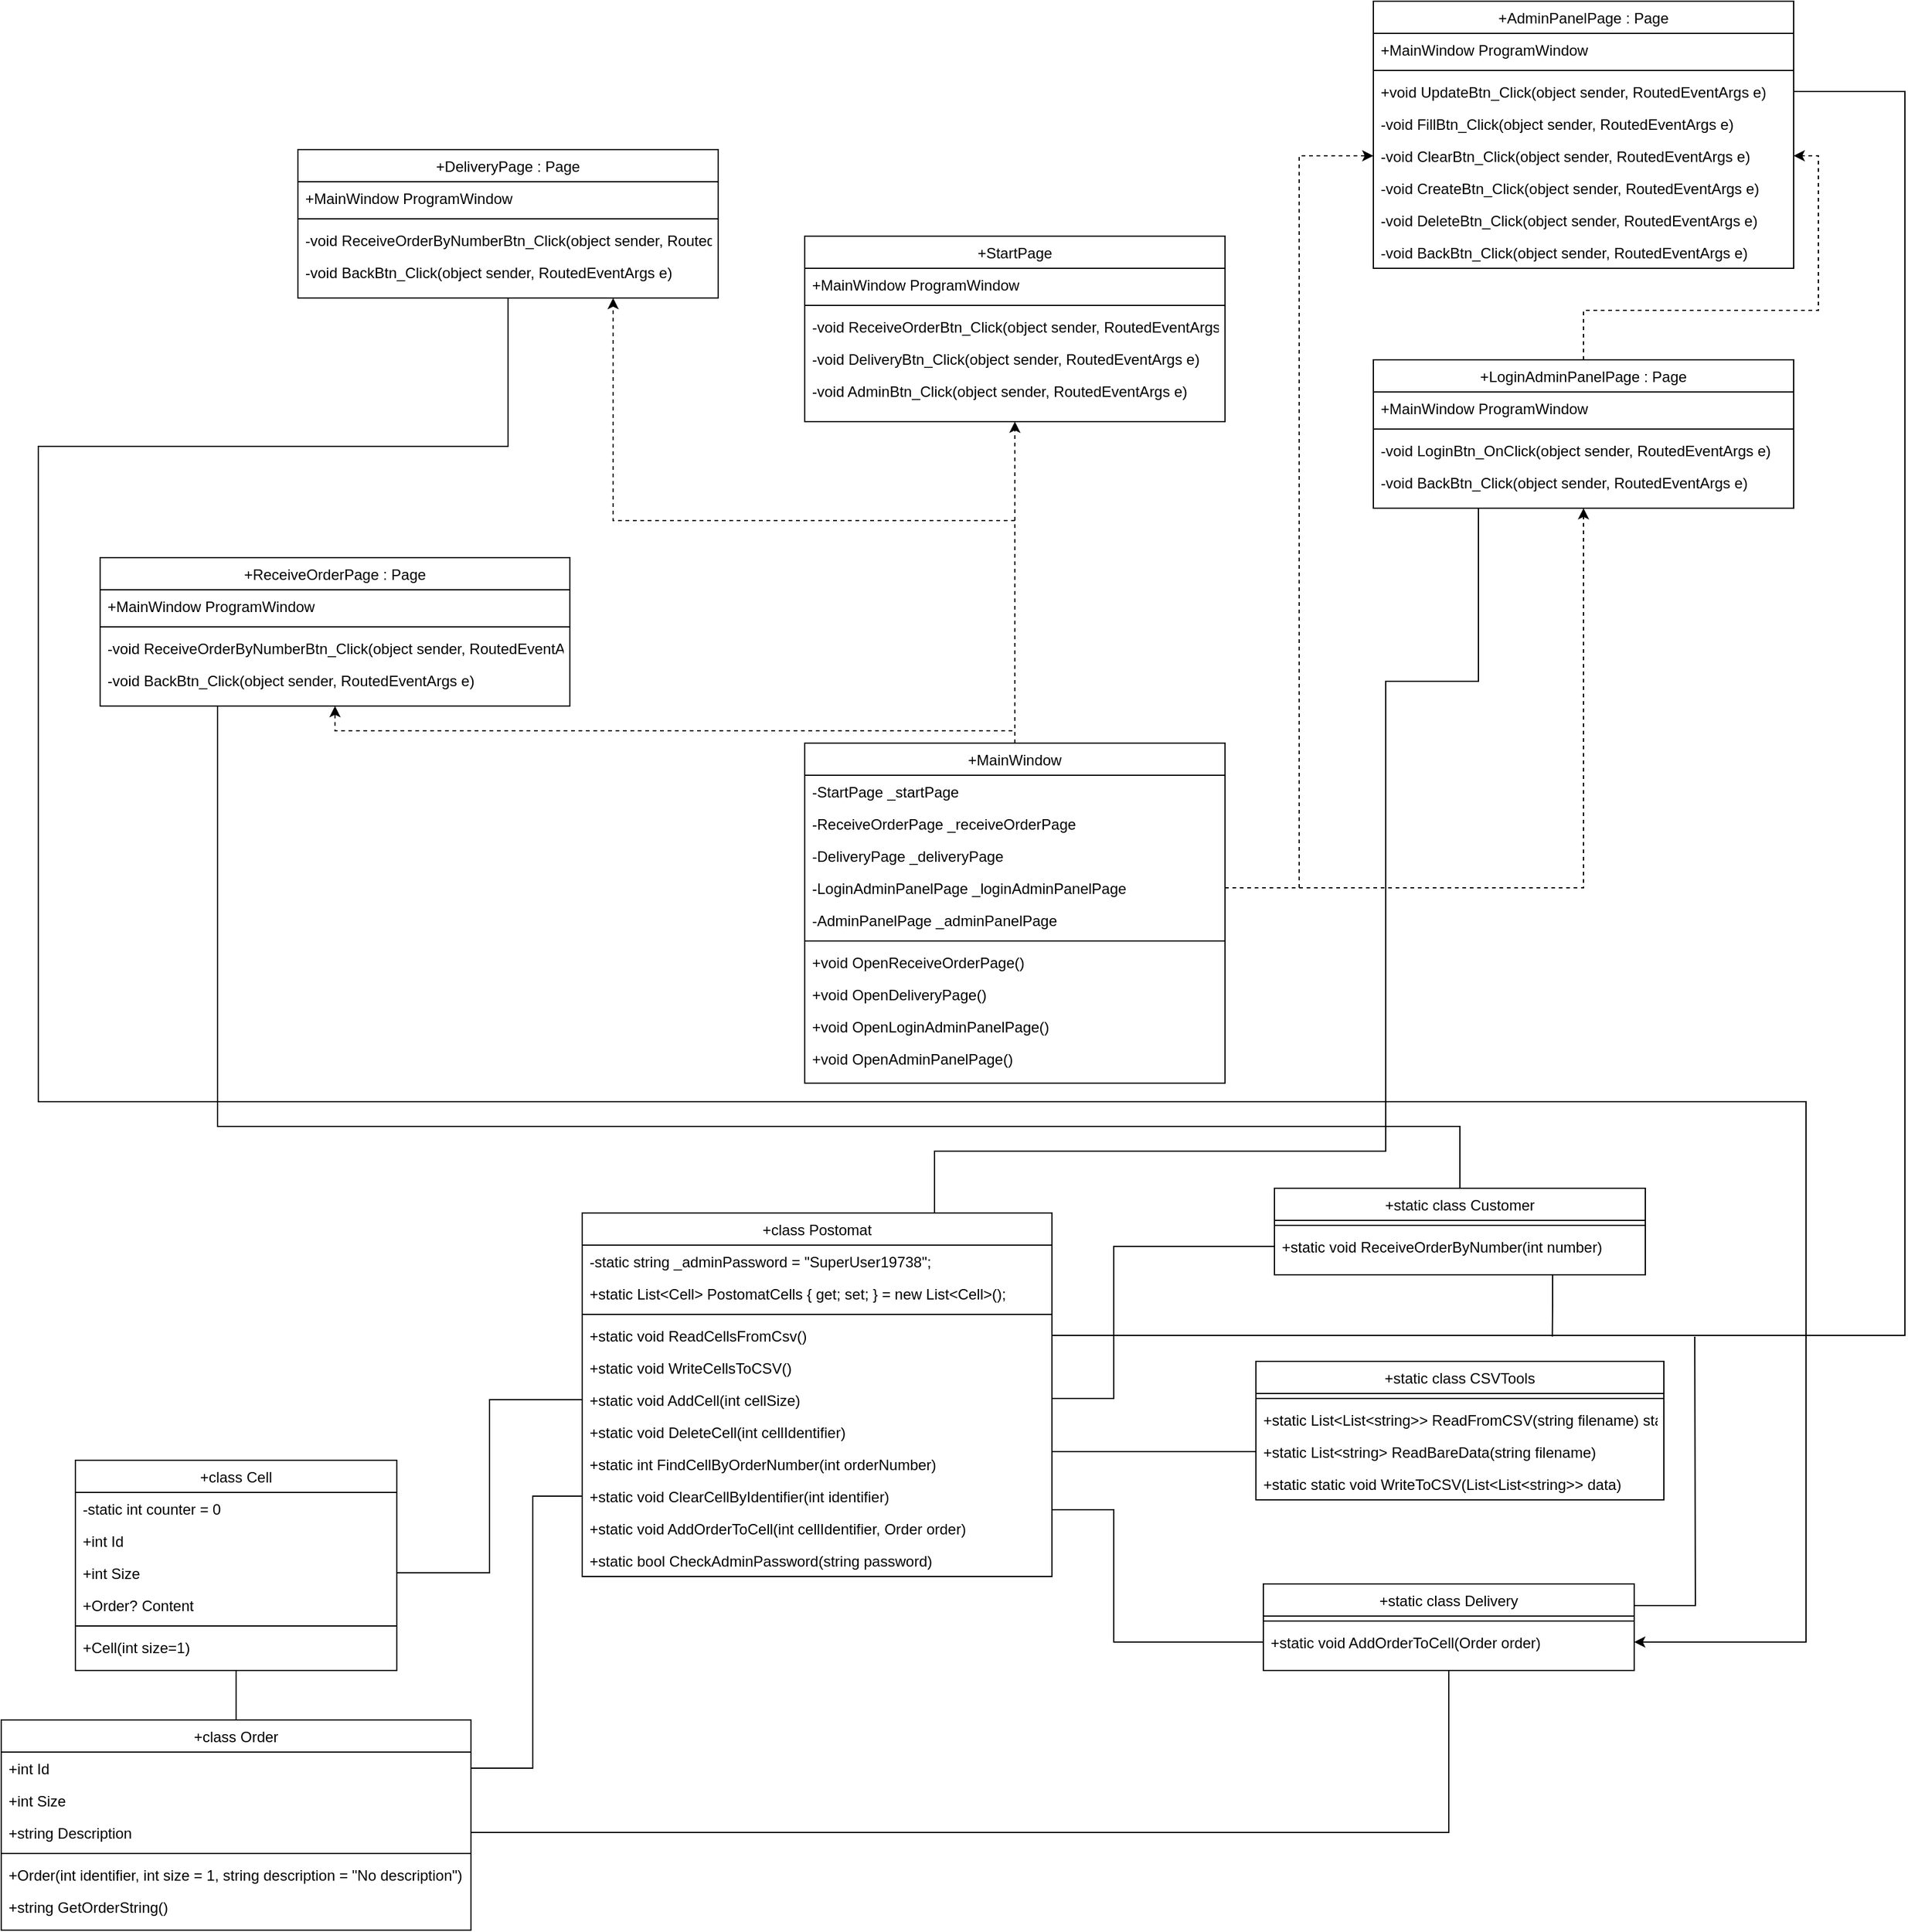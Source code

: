 <mxfile version="22.1.9" type="device">
  <diagram id="C5RBs43oDa-KdzZeNtuy" name="Page-1">
    <mxGraphModel dx="2333" dy="2329" grid="1" gridSize="10" guides="1" tooltips="1" connect="1" arrows="1" fold="1" page="1" pageScale="1" pageWidth="827" pageHeight="1169" math="0" shadow="0">
      <root>
        <mxCell id="WIyWlLk6GJQsqaUBKTNV-0" />
        <mxCell id="WIyWlLk6GJQsqaUBKTNV-1" parent="WIyWlLk6GJQsqaUBKTNV-0" />
        <mxCell id="DLakoI0ucmdURKpo6q8--6" style="edgeStyle=orthogonalEdgeStyle;rounded=0;orthogonalLoop=1;jettySize=auto;html=1;exitX=0.5;exitY=0;exitDx=0;exitDy=0;entryX=0.25;entryY=1;entryDx=0;entryDy=0;endArrow=none;endFill=0;" edge="1" parent="WIyWlLk6GJQsqaUBKTNV-1" source="zkfFHV4jXpPFQw0GAbJ--0" target="Mc5OtN5_TsI5mmkcDxyZ-100">
          <mxGeometry relative="1" as="geometry">
            <Array as="points">
              <mxPoint x="1250" y="-140" />
              <mxPoint x="245" y="-140" />
            </Array>
          </mxGeometry>
        </mxCell>
        <mxCell id="DLakoI0ucmdURKpo6q8--10" style="edgeStyle=orthogonalEdgeStyle;rounded=0;orthogonalLoop=1;jettySize=auto;html=1;exitX=0.75;exitY=1;exitDx=0;exitDy=0;endArrow=none;endFill=0;" edge="1" parent="WIyWlLk6GJQsqaUBKTNV-1" source="zkfFHV4jXpPFQw0GAbJ--0">
          <mxGeometry relative="1" as="geometry">
            <mxPoint x="1324.778" y="30" as="targetPoint" />
          </mxGeometry>
        </mxCell>
        <mxCell id="zkfFHV4jXpPFQw0GAbJ--0" value="+static class Customer" style="swimlane;fontStyle=0;align=center;verticalAlign=top;childLayout=stackLayout;horizontal=1;startSize=26;horizontalStack=0;resizeParent=1;resizeLast=0;collapsible=1;marginBottom=0;rounded=0;shadow=0;strokeWidth=1;" parent="WIyWlLk6GJQsqaUBKTNV-1" vertex="1">
          <mxGeometry x="1100" y="-90" width="300" height="70" as="geometry">
            <mxRectangle x="230" y="140" width="160" height="26" as="alternateBounds" />
          </mxGeometry>
        </mxCell>
        <mxCell id="zkfFHV4jXpPFQw0GAbJ--4" value="" style="line;html=1;strokeWidth=1;align=left;verticalAlign=middle;spacingTop=-1;spacingLeft=3;spacingRight=3;rotatable=0;labelPosition=right;points=[];portConstraint=eastwest;" parent="zkfFHV4jXpPFQw0GAbJ--0" vertex="1">
          <mxGeometry y="26" width="300" height="8" as="geometry" />
        </mxCell>
        <mxCell id="zkfFHV4jXpPFQw0GAbJ--5" value="+static void ReceiveOrderByNumber(int number)" style="text;align=left;verticalAlign=top;spacingLeft=4;spacingRight=4;overflow=hidden;rotatable=0;points=[[0,0.5],[1,0.5]];portConstraint=eastwest;" parent="zkfFHV4jXpPFQw0GAbJ--0" vertex="1">
          <mxGeometry y="34" width="300" height="26" as="geometry" />
        </mxCell>
        <mxCell id="zkfFHV4jXpPFQw0GAbJ--13" value="+static class CSVTools" style="swimlane;fontStyle=0;align=center;verticalAlign=top;childLayout=stackLayout;horizontal=1;startSize=26;horizontalStack=0;resizeParent=1;resizeLast=0;collapsible=1;marginBottom=0;rounded=0;shadow=0;strokeWidth=1;" parent="WIyWlLk6GJQsqaUBKTNV-1" vertex="1">
          <mxGeometry x="1085" y="50" width="330" height="112" as="geometry">
            <mxRectangle x="340" y="380" width="170" height="26" as="alternateBounds" />
          </mxGeometry>
        </mxCell>
        <mxCell id="zkfFHV4jXpPFQw0GAbJ--15" value="" style="line;html=1;strokeWidth=1;align=left;verticalAlign=middle;spacingTop=-1;spacingLeft=3;spacingRight=3;rotatable=0;labelPosition=right;points=[];portConstraint=eastwest;" parent="zkfFHV4jXpPFQw0GAbJ--13" vertex="1">
          <mxGeometry y="26" width="330" height="8" as="geometry" />
        </mxCell>
        <mxCell id="Mc5OtN5_TsI5mmkcDxyZ-1" value="+static List&lt;List&lt;string&gt;&gt; ReadFromCSV(string filename) static " style="text;align=left;verticalAlign=top;spacingLeft=4;spacingRight=4;overflow=hidden;rotatable=0;points=[[0,0.5],[1,0.5]];portConstraint=eastwest;" parent="zkfFHV4jXpPFQw0GAbJ--13" vertex="1">
          <mxGeometry y="34" width="330" height="26" as="geometry" />
        </mxCell>
        <mxCell id="Mc5OtN5_TsI5mmkcDxyZ-12" value="+static List&lt;string&gt; ReadBareData(string filename) " style="text;align=left;verticalAlign=top;spacingLeft=4;spacingRight=4;overflow=hidden;rotatable=0;points=[[0,0.5],[1,0.5]];portConstraint=eastwest;" parent="zkfFHV4jXpPFQw0GAbJ--13" vertex="1">
          <mxGeometry y="60" width="330" height="26" as="geometry" />
        </mxCell>
        <mxCell id="Mc5OtN5_TsI5mmkcDxyZ-13" value="+static static void WriteToCSV(List&lt;List&lt;string&gt;&gt; data) " style="text;align=left;verticalAlign=top;spacingLeft=4;spacingRight=4;overflow=hidden;rotatable=0;points=[[0,0.5],[1,0.5]];portConstraint=eastwest;" parent="zkfFHV4jXpPFQw0GAbJ--13" vertex="1">
          <mxGeometry y="86" width="330" height="26" as="geometry" />
        </mxCell>
        <mxCell id="zkfFHV4jXpPFQw0GAbJ--17" value="+class Cell" style="swimlane;fontStyle=0;align=center;verticalAlign=top;childLayout=stackLayout;horizontal=1;startSize=26;horizontalStack=0;resizeParent=1;resizeLast=0;collapsible=1;marginBottom=0;rounded=0;shadow=0;strokeWidth=1;" parent="WIyWlLk6GJQsqaUBKTNV-1" vertex="1">
          <mxGeometry x="130" y="130" width="260" height="170" as="geometry">
            <mxRectangle x="550" y="140" width="160" height="26" as="alternateBounds" />
          </mxGeometry>
        </mxCell>
        <mxCell id="zkfFHV4jXpPFQw0GAbJ--18" value="-static int counter = 0" style="text;align=left;verticalAlign=top;spacingLeft=4;spacingRight=4;overflow=hidden;rotatable=0;points=[[0,0.5],[1,0.5]];portConstraint=eastwest;" parent="zkfFHV4jXpPFQw0GAbJ--17" vertex="1">
          <mxGeometry y="26" width="260" height="26" as="geometry" />
        </mxCell>
        <mxCell id="zkfFHV4jXpPFQw0GAbJ--19" value="+int Id" style="text;align=left;verticalAlign=top;spacingLeft=4;spacingRight=4;overflow=hidden;rotatable=0;points=[[0,0.5],[1,0.5]];portConstraint=eastwest;rounded=0;shadow=0;html=0;" parent="zkfFHV4jXpPFQw0GAbJ--17" vertex="1">
          <mxGeometry y="52" width="260" height="26" as="geometry" />
        </mxCell>
        <mxCell id="zkfFHV4jXpPFQw0GAbJ--20" value="+int Size" style="text;align=left;verticalAlign=top;spacingLeft=4;spacingRight=4;overflow=hidden;rotatable=0;points=[[0,0.5],[1,0.5]];portConstraint=eastwest;rounded=0;shadow=0;html=0;" parent="zkfFHV4jXpPFQw0GAbJ--17" vertex="1">
          <mxGeometry y="78" width="260" height="26" as="geometry" />
        </mxCell>
        <mxCell id="zkfFHV4jXpPFQw0GAbJ--21" value="+Order? Content" style="text;align=left;verticalAlign=top;spacingLeft=4;spacingRight=4;overflow=hidden;rotatable=0;points=[[0,0.5],[1,0.5]];portConstraint=eastwest;rounded=0;shadow=0;html=0;" parent="zkfFHV4jXpPFQw0GAbJ--17" vertex="1">
          <mxGeometry y="104" width="260" height="26" as="geometry" />
        </mxCell>
        <mxCell id="zkfFHV4jXpPFQw0GAbJ--23" value="" style="line;html=1;strokeWidth=1;align=left;verticalAlign=middle;spacingTop=-1;spacingLeft=3;spacingRight=3;rotatable=0;labelPosition=right;points=[];portConstraint=eastwest;" parent="zkfFHV4jXpPFQw0GAbJ--17" vertex="1">
          <mxGeometry y="130" width="260" height="8" as="geometry" />
        </mxCell>
        <mxCell id="zkfFHV4jXpPFQw0GAbJ--24" value="+Cell(int size=1)" style="text;align=left;verticalAlign=top;spacingLeft=4;spacingRight=4;overflow=hidden;rotatable=0;points=[[0,0.5],[1,0.5]];portConstraint=eastwest;" parent="zkfFHV4jXpPFQw0GAbJ--17" vertex="1">
          <mxGeometry y="138" width="260" height="26" as="geometry" />
        </mxCell>
        <mxCell id="Mc5OtN5_TsI5mmkcDxyZ-3" value="+AdminPanelPage : Page" style="swimlane;fontStyle=0;align=center;verticalAlign=top;childLayout=stackLayout;horizontal=1;startSize=26;horizontalStack=0;resizeParent=1;resizeLast=0;collapsible=1;marginBottom=0;rounded=0;shadow=0;strokeWidth=1;" parent="WIyWlLk6GJQsqaUBKTNV-1" vertex="1">
          <mxGeometry x="1180" y="-1050" width="340" height="216" as="geometry">
            <mxRectangle x="230" y="140" width="160" height="26" as="alternateBounds" />
          </mxGeometry>
        </mxCell>
        <mxCell id="Mc5OtN5_TsI5mmkcDxyZ-4" value="+MainWindow ProgramWindow" style="text;align=left;verticalAlign=top;spacingLeft=4;spacingRight=4;overflow=hidden;rotatable=0;points=[[0,0.5],[1,0.5]];portConstraint=eastwest;rounded=0;shadow=0;html=0;" parent="Mc5OtN5_TsI5mmkcDxyZ-3" vertex="1">
          <mxGeometry y="26" width="340" height="26" as="geometry" />
        </mxCell>
        <mxCell id="Mc5OtN5_TsI5mmkcDxyZ-5" value="" style="line;html=1;strokeWidth=1;align=left;verticalAlign=middle;spacingTop=-1;spacingLeft=3;spacingRight=3;rotatable=0;labelPosition=right;points=[];portConstraint=eastwest;" parent="Mc5OtN5_TsI5mmkcDxyZ-3" vertex="1">
          <mxGeometry y="52" width="340" height="8" as="geometry" />
        </mxCell>
        <mxCell id="Mc5OtN5_TsI5mmkcDxyZ-6" value="+void UpdateBtn_Click(object sender, RoutedEventArgs e)" style="text;align=left;verticalAlign=top;spacingLeft=4;spacingRight=4;overflow=hidden;rotatable=0;points=[[0,0.5],[1,0.5]];portConstraint=eastwest;" parent="Mc5OtN5_TsI5mmkcDxyZ-3" vertex="1">
          <mxGeometry y="60" width="340" height="26" as="geometry" />
        </mxCell>
        <mxCell id="Mc5OtN5_TsI5mmkcDxyZ-7" value="-void FillBtn_Click(object sender, RoutedEventArgs e)" style="text;align=left;verticalAlign=top;spacingLeft=4;spacingRight=4;overflow=hidden;rotatable=0;points=[[0,0.5],[1,0.5]];portConstraint=eastwest;" parent="Mc5OtN5_TsI5mmkcDxyZ-3" vertex="1">
          <mxGeometry y="86" width="340" height="26" as="geometry" />
        </mxCell>
        <mxCell id="Mc5OtN5_TsI5mmkcDxyZ-8" value="-void ClearBtn_Click(object sender, RoutedEventArgs e)" style="text;align=left;verticalAlign=top;spacingLeft=4;spacingRight=4;overflow=hidden;rotatable=0;points=[[0,0.5],[1,0.5]];portConstraint=eastwest;" parent="Mc5OtN5_TsI5mmkcDxyZ-3" vertex="1">
          <mxGeometry y="112" width="340" height="26" as="geometry" />
        </mxCell>
        <mxCell id="Mc5OtN5_TsI5mmkcDxyZ-9" value="-void CreateBtn_Click(object sender, RoutedEventArgs e)" style="text;align=left;verticalAlign=top;spacingLeft=4;spacingRight=4;overflow=hidden;rotatable=0;points=[[0,0.5],[1,0.5]];portConstraint=eastwest;" parent="Mc5OtN5_TsI5mmkcDxyZ-3" vertex="1">
          <mxGeometry y="138" width="340" height="26" as="geometry" />
        </mxCell>
        <mxCell id="Mc5OtN5_TsI5mmkcDxyZ-10" value="-void DeleteBtn_Click(object sender, RoutedEventArgs e)" style="text;align=left;verticalAlign=top;spacingLeft=4;spacingRight=4;overflow=hidden;rotatable=0;points=[[0,0.5],[1,0.5]];portConstraint=eastwest;" parent="Mc5OtN5_TsI5mmkcDxyZ-3" vertex="1">
          <mxGeometry y="164" width="340" height="26" as="geometry" />
        </mxCell>
        <mxCell id="Mc5OtN5_TsI5mmkcDxyZ-11" value="-void BackBtn_Click(object sender, RoutedEventArgs e)" style="text;align=left;verticalAlign=top;spacingLeft=4;spacingRight=4;overflow=hidden;rotatable=0;points=[[0,0.5],[1,0.5]];portConstraint=eastwest;" parent="Mc5OtN5_TsI5mmkcDxyZ-3" vertex="1">
          <mxGeometry y="190" width="340" height="26" as="geometry" />
        </mxCell>
        <mxCell id="DLakoI0ucmdURKpo6q8--11" style="edgeStyle=orthogonalEdgeStyle;rounded=0;orthogonalLoop=1;jettySize=auto;html=1;exitX=1;exitY=0.25;exitDx=0;exitDy=0;endArrow=none;endFill=0;" edge="1" parent="WIyWlLk6GJQsqaUBKTNV-1" source="Mc5OtN5_TsI5mmkcDxyZ-14">
          <mxGeometry relative="1" as="geometry">
            <mxPoint x="1440" y="30" as="targetPoint" />
          </mxGeometry>
        </mxCell>
        <mxCell id="Mc5OtN5_TsI5mmkcDxyZ-14" value="+static class Delivery" style="swimlane;fontStyle=0;align=center;verticalAlign=top;childLayout=stackLayout;horizontal=1;startSize=26;horizontalStack=0;resizeParent=1;resizeLast=0;collapsible=1;marginBottom=0;rounded=0;shadow=0;strokeWidth=1;" parent="WIyWlLk6GJQsqaUBKTNV-1" vertex="1">
          <mxGeometry x="1091" y="230" width="300" height="70" as="geometry">
            <mxRectangle x="230" y="140" width="160" height="26" as="alternateBounds" />
          </mxGeometry>
        </mxCell>
        <mxCell id="Mc5OtN5_TsI5mmkcDxyZ-16" value="" style="line;html=1;strokeWidth=1;align=left;verticalAlign=middle;spacingTop=-1;spacingLeft=3;spacingRight=3;rotatable=0;labelPosition=right;points=[];portConstraint=eastwest;" parent="Mc5OtN5_TsI5mmkcDxyZ-14" vertex="1">
          <mxGeometry y="26" width="300" height="8" as="geometry" />
        </mxCell>
        <mxCell id="Mc5OtN5_TsI5mmkcDxyZ-17" value="+static void AddOrderToCell(Order order)" style="text;align=left;verticalAlign=top;spacingLeft=4;spacingRight=4;overflow=hidden;rotatable=0;points=[[0,0.5],[1,0.5]];portConstraint=eastwest;" parent="Mc5OtN5_TsI5mmkcDxyZ-14" vertex="1">
          <mxGeometry y="34" width="300" height="26" as="geometry" />
        </mxCell>
        <mxCell id="DLakoI0ucmdURKpo6q8--7" style="edgeStyle=orthogonalEdgeStyle;rounded=0;orthogonalLoop=1;jettySize=auto;html=1;exitX=0.5;exitY=1;exitDx=0;exitDy=0;entryX=1;entryY=0.5;entryDx=0;entryDy=0;" edge="1" parent="WIyWlLk6GJQsqaUBKTNV-1" source="Mc5OtN5_TsI5mmkcDxyZ-22" target="Mc5OtN5_TsI5mmkcDxyZ-17">
          <mxGeometry relative="1" as="geometry">
            <Array as="points">
              <mxPoint x="480" y="-690" />
              <mxPoint x="100" y="-690" />
              <mxPoint x="100" y="-160" />
              <mxPoint x="1530" y="-160" />
              <mxPoint x="1530" y="277" />
            </Array>
          </mxGeometry>
        </mxCell>
        <mxCell id="Mc5OtN5_TsI5mmkcDxyZ-22" value="+DeliveryPage : Page" style="swimlane;fontStyle=0;align=center;verticalAlign=top;childLayout=stackLayout;horizontal=1;startSize=26;horizontalStack=0;resizeParent=1;resizeLast=0;collapsible=1;marginBottom=0;rounded=0;shadow=0;strokeWidth=1;" parent="WIyWlLk6GJQsqaUBKTNV-1" vertex="1">
          <mxGeometry x="310" y="-930" width="340" height="120" as="geometry">
            <mxRectangle x="230" y="140" width="160" height="26" as="alternateBounds" />
          </mxGeometry>
        </mxCell>
        <mxCell id="Mc5OtN5_TsI5mmkcDxyZ-23" value="+MainWindow ProgramWindow" style="text;align=left;verticalAlign=top;spacingLeft=4;spacingRight=4;overflow=hidden;rotatable=0;points=[[0,0.5],[1,0.5]];portConstraint=eastwest;rounded=0;shadow=0;html=0;" parent="Mc5OtN5_TsI5mmkcDxyZ-22" vertex="1">
          <mxGeometry y="26" width="340" height="26" as="geometry" />
        </mxCell>
        <mxCell id="Mc5OtN5_TsI5mmkcDxyZ-24" value="" style="line;html=1;strokeWidth=1;align=left;verticalAlign=middle;spacingTop=-1;spacingLeft=3;spacingRight=3;rotatable=0;labelPosition=right;points=[];portConstraint=eastwest;" parent="Mc5OtN5_TsI5mmkcDxyZ-22" vertex="1">
          <mxGeometry y="52" width="340" height="8" as="geometry" />
        </mxCell>
        <mxCell id="Mc5OtN5_TsI5mmkcDxyZ-25" value="-void ReceiveOrderByNumberBtn_Click(object sender, RoutedEventArgs e)" style="text;align=left;verticalAlign=top;spacingLeft=4;spacingRight=4;overflow=hidden;rotatable=0;points=[[0,0.5],[1,0.5]];portConstraint=eastwest;" parent="Mc5OtN5_TsI5mmkcDxyZ-22" vertex="1">
          <mxGeometry y="60" width="340" height="26" as="geometry" />
        </mxCell>
        <mxCell id="Mc5OtN5_TsI5mmkcDxyZ-30" value="-void BackBtn_Click(object sender, RoutedEventArgs e)" style="text;align=left;verticalAlign=top;spacingLeft=4;spacingRight=4;overflow=hidden;rotatable=0;points=[[0,0.5],[1,0.5]];portConstraint=eastwest;" parent="Mc5OtN5_TsI5mmkcDxyZ-22" vertex="1">
          <mxGeometry y="86" width="340" height="26" as="geometry" />
        </mxCell>
        <mxCell id="Mc5OtN5_TsI5mmkcDxyZ-99" style="edgeStyle=orthogonalEdgeStyle;rounded=0;orthogonalLoop=1;jettySize=auto;html=1;exitX=0.5;exitY=0;exitDx=0;exitDy=0;entryX=1;entryY=0.5;entryDx=0;entryDy=0;dashed=1;" parent="WIyWlLk6GJQsqaUBKTNV-1" source="Mc5OtN5_TsI5mmkcDxyZ-31" target="Mc5OtN5_TsI5mmkcDxyZ-8" edge="1">
          <mxGeometry relative="1" as="geometry">
            <Array as="points">
              <mxPoint x="1350" y="-800" />
              <mxPoint x="1540" y="-800" />
              <mxPoint x="1540" y="-925" />
            </Array>
          </mxGeometry>
        </mxCell>
        <mxCell id="DLakoI0ucmdURKpo6q8--8" style="edgeStyle=orthogonalEdgeStyle;rounded=0;orthogonalLoop=1;jettySize=auto;html=1;exitX=0.25;exitY=1;exitDx=0;exitDy=0;entryX=0.75;entryY=0;entryDx=0;entryDy=0;endArrow=none;endFill=0;" edge="1" parent="WIyWlLk6GJQsqaUBKTNV-1" source="Mc5OtN5_TsI5mmkcDxyZ-31" target="Mc5OtN5_TsI5mmkcDxyZ-78">
          <mxGeometry relative="1" as="geometry">
            <Array as="points">
              <mxPoint x="1265" y="-500" />
              <mxPoint x="1190" y="-500" />
              <mxPoint x="1190" y="-120" />
              <mxPoint x="825" y="-120" />
            </Array>
          </mxGeometry>
        </mxCell>
        <mxCell id="Mc5OtN5_TsI5mmkcDxyZ-31" value="+LoginAdminPanelPage : Page" style="swimlane;fontStyle=0;align=center;verticalAlign=top;childLayout=stackLayout;horizontal=1;startSize=26;horizontalStack=0;resizeParent=1;resizeLast=0;collapsible=1;marginBottom=0;rounded=0;shadow=0;strokeWidth=1;" parent="WIyWlLk6GJQsqaUBKTNV-1" vertex="1">
          <mxGeometry x="1180" y="-760" width="340" height="120" as="geometry">
            <mxRectangle x="230" y="140" width="160" height="26" as="alternateBounds" />
          </mxGeometry>
        </mxCell>
        <mxCell id="Mc5OtN5_TsI5mmkcDxyZ-32" value="+MainWindow ProgramWindow" style="text;align=left;verticalAlign=top;spacingLeft=4;spacingRight=4;overflow=hidden;rotatable=0;points=[[0,0.5],[1,0.5]];portConstraint=eastwest;rounded=0;shadow=0;html=0;" parent="Mc5OtN5_TsI5mmkcDxyZ-31" vertex="1">
          <mxGeometry y="26" width="340" height="26" as="geometry" />
        </mxCell>
        <mxCell id="Mc5OtN5_TsI5mmkcDxyZ-33" value="" style="line;html=1;strokeWidth=1;align=left;verticalAlign=middle;spacingTop=-1;spacingLeft=3;spacingRight=3;rotatable=0;labelPosition=right;points=[];portConstraint=eastwest;" parent="Mc5OtN5_TsI5mmkcDxyZ-31" vertex="1">
          <mxGeometry y="52" width="340" height="8" as="geometry" />
        </mxCell>
        <mxCell id="Mc5OtN5_TsI5mmkcDxyZ-34" value="-void LoginBtn_OnClick(object sender, RoutedEventArgs e)" style="text;align=left;verticalAlign=top;spacingLeft=4;spacingRight=4;overflow=hidden;rotatable=0;points=[[0,0.5],[1,0.5]];portConstraint=eastwest;" parent="Mc5OtN5_TsI5mmkcDxyZ-31" vertex="1">
          <mxGeometry y="60" width="340" height="26" as="geometry" />
        </mxCell>
        <mxCell id="Mc5OtN5_TsI5mmkcDxyZ-35" value="-void BackBtn_Click(object sender, RoutedEventArgs e)" style="text;align=left;verticalAlign=top;spacingLeft=4;spacingRight=4;overflow=hidden;rotatable=0;points=[[0,0.5],[1,0.5]];portConstraint=eastwest;" parent="Mc5OtN5_TsI5mmkcDxyZ-31" vertex="1">
          <mxGeometry y="86" width="340" height="26" as="geometry" />
        </mxCell>
        <mxCell id="Mc5OtN5_TsI5mmkcDxyZ-91" style="edgeStyle=orthogonalEdgeStyle;rounded=0;orthogonalLoop=1;jettySize=auto;html=1;exitX=0.5;exitY=0;exitDx=0;exitDy=0;endArrow=classic;endFill=1;dashed=1;entryX=0.5;entryY=1;entryDx=0;entryDy=0;" parent="WIyWlLk6GJQsqaUBKTNV-1" source="Mc5OtN5_TsI5mmkcDxyZ-40" target="Mc5OtN5_TsI5mmkcDxyZ-66" edge="1">
          <mxGeometry relative="1" as="geometry">
            <mxPoint x="890" y="-530" as="targetPoint" />
          </mxGeometry>
        </mxCell>
        <mxCell id="Mc5OtN5_TsI5mmkcDxyZ-106" style="edgeStyle=orthogonalEdgeStyle;rounded=0;orthogonalLoop=1;jettySize=auto;html=1;exitX=0.5;exitY=0;exitDx=0;exitDy=0;entryX=0.75;entryY=1;entryDx=0;entryDy=0;dashed=1;" parent="WIyWlLk6GJQsqaUBKTNV-1" source="Mc5OtN5_TsI5mmkcDxyZ-40" target="Mc5OtN5_TsI5mmkcDxyZ-22" edge="1">
          <mxGeometry relative="1" as="geometry" />
        </mxCell>
        <mxCell id="Mc5OtN5_TsI5mmkcDxyZ-107" style="edgeStyle=orthogonalEdgeStyle;rounded=0;orthogonalLoop=1;jettySize=auto;html=1;exitX=0.5;exitY=0;exitDx=0;exitDy=0;entryX=0.5;entryY=1;entryDx=0;entryDy=0;dashed=1;" parent="WIyWlLk6GJQsqaUBKTNV-1" source="Mc5OtN5_TsI5mmkcDxyZ-40" target="Mc5OtN5_TsI5mmkcDxyZ-100" edge="1">
          <mxGeometry relative="1" as="geometry">
            <Array as="points">
              <mxPoint x="890" y="-460" />
              <mxPoint x="340" y="-460" />
            </Array>
          </mxGeometry>
        </mxCell>
        <mxCell id="Mc5OtN5_TsI5mmkcDxyZ-40" value="+MainWindow" style="swimlane;fontStyle=0;align=center;verticalAlign=top;childLayout=stackLayout;horizontal=1;startSize=26;horizontalStack=0;resizeParent=1;resizeLast=0;collapsible=1;marginBottom=0;rounded=0;shadow=0;strokeWidth=1;" parent="WIyWlLk6GJQsqaUBKTNV-1" vertex="1">
          <mxGeometry x="720" y="-450" width="340" height="275" as="geometry">
            <mxRectangle x="230" y="140" width="160" height="26" as="alternateBounds" />
          </mxGeometry>
        </mxCell>
        <mxCell id="Mc5OtN5_TsI5mmkcDxyZ-41" value="-StartPage _startPage" style="text;align=left;verticalAlign=top;spacingLeft=4;spacingRight=4;overflow=hidden;rotatable=0;points=[[0,0.5],[1,0.5]];portConstraint=eastwest;rounded=0;shadow=0;html=0;" parent="Mc5OtN5_TsI5mmkcDxyZ-40" vertex="1">
          <mxGeometry y="26" width="340" height="26" as="geometry" />
        </mxCell>
        <mxCell id="Mc5OtN5_TsI5mmkcDxyZ-50" value="-ReceiveOrderPage _receiveOrderPage" style="text;align=left;verticalAlign=top;spacingLeft=4;spacingRight=4;overflow=hidden;rotatable=0;points=[[0,0.5],[1,0.5]];portConstraint=eastwest;rounded=0;shadow=0;html=0;" parent="Mc5OtN5_TsI5mmkcDxyZ-40" vertex="1">
          <mxGeometry y="52" width="340" height="26" as="geometry" />
        </mxCell>
        <mxCell id="Mc5OtN5_TsI5mmkcDxyZ-51" value="-DeliveryPage _deliveryPage" style="text;align=left;verticalAlign=top;spacingLeft=4;spacingRight=4;overflow=hidden;rotatable=0;points=[[0,0.5],[1,0.5]];portConstraint=eastwest;rounded=0;shadow=0;html=0;" parent="Mc5OtN5_TsI5mmkcDxyZ-40" vertex="1">
          <mxGeometry y="78" width="340" height="26" as="geometry" />
        </mxCell>
        <mxCell id="Mc5OtN5_TsI5mmkcDxyZ-49" value="-LoginAdminPanelPage _loginAdminPanelPage" style="text;align=left;verticalAlign=top;spacingLeft=4;spacingRight=4;overflow=hidden;rotatable=0;points=[[0,0.5],[1,0.5]];portConstraint=eastwest;rounded=0;shadow=0;html=0;" parent="Mc5OtN5_TsI5mmkcDxyZ-40" vertex="1">
          <mxGeometry y="104" width="340" height="26" as="geometry" />
        </mxCell>
        <mxCell id="Mc5OtN5_TsI5mmkcDxyZ-53" value="-AdminPanelPage _adminPanelPage" style="text;align=left;verticalAlign=top;spacingLeft=4;spacingRight=4;overflow=hidden;rotatable=0;points=[[0,0.5],[1,0.5]];portConstraint=eastwest;rounded=0;shadow=0;html=0;" parent="Mc5OtN5_TsI5mmkcDxyZ-40" vertex="1">
          <mxGeometry y="130" width="340" height="26" as="geometry" />
        </mxCell>
        <mxCell id="Mc5OtN5_TsI5mmkcDxyZ-42" value="" style="line;html=1;strokeWidth=1;align=left;verticalAlign=middle;spacingTop=-1;spacingLeft=3;spacingRight=3;rotatable=0;labelPosition=right;points=[];portConstraint=eastwest;" parent="Mc5OtN5_TsI5mmkcDxyZ-40" vertex="1">
          <mxGeometry y="156" width="340" height="8" as="geometry" />
        </mxCell>
        <mxCell id="Mc5OtN5_TsI5mmkcDxyZ-43" value="+void OpenReceiveOrderPage()" style="text;align=left;verticalAlign=top;spacingLeft=4;spacingRight=4;overflow=hidden;rotatable=0;points=[[0,0.5],[1,0.5]];portConstraint=eastwest;" parent="Mc5OtN5_TsI5mmkcDxyZ-40" vertex="1">
          <mxGeometry y="164" width="340" height="26" as="geometry" />
        </mxCell>
        <mxCell id="Mc5OtN5_TsI5mmkcDxyZ-54" value="+void OpenDeliveryPage()" style="text;align=left;verticalAlign=top;spacingLeft=4;spacingRight=4;overflow=hidden;rotatable=0;points=[[0,0.5],[1,0.5]];portConstraint=eastwest;" parent="Mc5OtN5_TsI5mmkcDxyZ-40" vertex="1">
          <mxGeometry y="190" width="340" height="26" as="geometry" />
        </mxCell>
        <mxCell id="Mc5OtN5_TsI5mmkcDxyZ-55" value="+void OpenLoginAdminPanelPage()" style="text;align=left;verticalAlign=top;spacingLeft=4;spacingRight=4;overflow=hidden;rotatable=0;points=[[0,0.5],[1,0.5]];portConstraint=eastwest;" parent="Mc5OtN5_TsI5mmkcDxyZ-40" vertex="1">
          <mxGeometry y="216" width="340" height="26" as="geometry" />
        </mxCell>
        <mxCell id="Mc5OtN5_TsI5mmkcDxyZ-56" value="+void OpenAdminPanelPage()" style="text;align=left;verticalAlign=top;spacingLeft=4;spacingRight=4;overflow=hidden;rotatable=0;points=[[0,0.5],[1,0.5]];portConstraint=eastwest;" parent="Mc5OtN5_TsI5mmkcDxyZ-40" vertex="1">
          <mxGeometry y="242" width="340" height="26" as="geometry" />
        </mxCell>
        <mxCell id="Mc5OtN5_TsI5mmkcDxyZ-109" style="edgeStyle=orthogonalEdgeStyle;rounded=0;orthogonalLoop=1;jettySize=auto;html=1;exitX=0.5;exitY=0;exitDx=0;exitDy=0;entryX=0.5;entryY=1;entryDx=0;entryDy=0;endArrow=none;endFill=0;" parent="WIyWlLk6GJQsqaUBKTNV-1" source="Mc5OtN5_TsI5mmkcDxyZ-58" target="zkfFHV4jXpPFQw0GAbJ--17" edge="1">
          <mxGeometry relative="1" as="geometry" />
        </mxCell>
        <mxCell id="Mc5OtN5_TsI5mmkcDxyZ-58" value="+class Order" style="swimlane;fontStyle=0;align=center;verticalAlign=top;childLayout=stackLayout;horizontal=1;startSize=26;horizontalStack=0;resizeParent=1;resizeLast=0;collapsible=1;marginBottom=0;rounded=0;shadow=0;strokeWidth=1;" parent="WIyWlLk6GJQsqaUBKTNV-1" vertex="1">
          <mxGeometry x="70" y="340" width="380" height="170" as="geometry">
            <mxRectangle x="550" y="140" width="160" height="26" as="alternateBounds" />
          </mxGeometry>
        </mxCell>
        <mxCell id="Mc5OtN5_TsI5mmkcDxyZ-60" value="+int Id" style="text;align=left;verticalAlign=top;spacingLeft=4;spacingRight=4;overflow=hidden;rotatable=0;points=[[0,0.5],[1,0.5]];portConstraint=eastwest;rounded=0;shadow=0;html=0;" parent="Mc5OtN5_TsI5mmkcDxyZ-58" vertex="1">
          <mxGeometry y="26" width="380" height="26" as="geometry" />
        </mxCell>
        <mxCell id="Mc5OtN5_TsI5mmkcDxyZ-61" value="+int Size" style="text;align=left;verticalAlign=top;spacingLeft=4;spacingRight=4;overflow=hidden;rotatable=0;points=[[0,0.5],[1,0.5]];portConstraint=eastwest;rounded=0;shadow=0;html=0;" parent="Mc5OtN5_TsI5mmkcDxyZ-58" vertex="1">
          <mxGeometry y="52" width="380" height="26" as="geometry" />
        </mxCell>
        <mxCell id="Mc5OtN5_TsI5mmkcDxyZ-62" value="+string Description" style="text;align=left;verticalAlign=top;spacingLeft=4;spacingRight=4;overflow=hidden;rotatable=0;points=[[0,0.5],[1,0.5]];portConstraint=eastwest;rounded=0;shadow=0;html=0;" parent="Mc5OtN5_TsI5mmkcDxyZ-58" vertex="1">
          <mxGeometry y="78" width="380" height="26" as="geometry" />
        </mxCell>
        <mxCell id="Mc5OtN5_TsI5mmkcDxyZ-63" value="" style="line;html=1;strokeWidth=1;align=left;verticalAlign=middle;spacingTop=-1;spacingLeft=3;spacingRight=3;rotatable=0;labelPosition=right;points=[];portConstraint=eastwest;" parent="Mc5OtN5_TsI5mmkcDxyZ-58" vertex="1">
          <mxGeometry y="104" width="380" height="8" as="geometry" />
        </mxCell>
        <mxCell id="Mc5OtN5_TsI5mmkcDxyZ-65" value="+Order(int identifier, int size = 1, string description = &quot;No description&quot;)" style="text;align=left;verticalAlign=top;spacingLeft=4;spacingRight=4;overflow=hidden;rotatable=0;points=[[0,0.5],[1,0.5]];portConstraint=eastwest;" parent="Mc5OtN5_TsI5mmkcDxyZ-58" vertex="1">
          <mxGeometry y="112" width="380" height="26" as="geometry" />
        </mxCell>
        <mxCell id="Mc5OtN5_TsI5mmkcDxyZ-64" value="+string GetOrderString()" style="text;align=left;verticalAlign=top;spacingLeft=4;spacingRight=4;overflow=hidden;rotatable=0;points=[[0,0.5],[1,0.5]];portConstraint=eastwest;" parent="Mc5OtN5_TsI5mmkcDxyZ-58" vertex="1">
          <mxGeometry y="138" width="380" height="26" as="geometry" />
        </mxCell>
        <mxCell id="Mc5OtN5_TsI5mmkcDxyZ-66" value="+StartPage" style="swimlane;fontStyle=0;align=center;verticalAlign=top;childLayout=stackLayout;horizontal=1;startSize=26;horizontalStack=0;resizeParent=1;resizeLast=0;collapsible=1;marginBottom=0;rounded=0;shadow=0;strokeWidth=1;" parent="WIyWlLk6GJQsqaUBKTNV-1" vertex="1">
          <mxGeometry x="720" y="-860" width="340" height="150" as="geometry">
            <mxRectangle x="230" y="140" width="160" height="26" as="alternateBounds" />
          </mxGeometry>
        </mxCell>
        <mxCell id="Mc5OtN5_TsI5mmkcDxyZ-77" value="+MainWindow ProgramWindow" style="text;align=left;verticalAlign=top;spacingLeft=4;spacingRight=4;overflow=hidden;rotatable=0;points=[[0,0.5],[1,0.5]];portConstraint=eastwest;rounded=0;shadow=0;html=0;" parent="Mc5OtN5_TsI5mmkcDxyZ-66" vertex="1">
          <mxGeometry y="26" width="340" height="26" as="geometry" />
        </mxCell>
        <mxCell id="Mc5OtN5_TsI5mmkcDxyZ-72" value="" style="line;html=1;strokeWidth=1;align=left;verticalAlign=middle;spacingTop=-1;spacingLeft=3;spacingRight=3;rotatable=0;labelPosition=right;points=[];portConstraint=eastwest;" parent="Mc5OtN5_TsI5mmkcDxyZ-66" vertex="1">
          <mxGeometry y="52" width="340" height="8" as="geometry" />
        </mxCell>
        <mxCell id="Mc5OtN5_TsI5mmkcDxyZ-73" value="-void ReceiveOrderBtn_Click(object sender, RoutedEventArgs e)" style="text;align=left;verticalAlign=top;spacingLeft=4;spacingRight=4;overflow=hidden;rotatable=0;points=[[0,0.5],[1,0.5]];portConstraint=eastwest;" parent="Mc5OtN5_TsI5mmkcDxyZ-66" vertex="1">
          <mxGeometry y="60" width="340" height="26" as="geometry" />
        </mxCell>
        <mxCell id="Mc5OtN5_TsI5mmkcDxyZ-74" value="-void DeliveryBtn_Click(object sender, RoutedEventArgs e)" style="text;align=left;verticalAlign=top;spacingLeft=4;spacingRight=4;overflow=hidden;rotatable=0;points=[[0,0.5],[1,0.5]];portConstraint=eastwest;" parent="Mc5OtN5_TsI5mmkcDxyZ-66" vertex="1">
          <mxGeometry y="86" width="340" height="26" as="geometry" />
        </mxCell>
        <mxCell id="Mc5OtN5_TsI5mmkcDxyZ-75" value="-void AdminBtn_Click(object sender, RoutedEventArgs e)" style="text;align=left;verticalAlign=top;spacingLeft=4;spacingRight=4;overflow=hidden;rotatable=0;points=[[0,0.5],[1,0.5]];portConstraint=eastwest;" parent="Mc5OtN5_TsI5mmkcDxyZ-66" vertex="1">
          <mxGeometry y="112" width="340" height="26" as="geometry" />
        </mxCell>
        <mxCell id="Mc5OtN5_TsI5mmkcDxyZ-78" value="+class Postomat" style="swimlane;fontStyle=0;align=center;verticalAlign=top;childLayout=stackLayout;horizontal=1;startSize=26;horizontalStack=0;resizeParent=1;resizeLast=0;collapsible=1;marginBottom=0;rounded=0;shadow=0;strokeWidth=1;" parent="WIyWlLk6GJQsqaUBKTNV-1" vertex="1">
          <mxGeometry x="540" y="-70" width="380" height="294" as="geometry">
            <mxRectangle x="550" y="140" width="160" height="26" as="alternateBounds" />
          </mxGeometry>
        </mxCell>
        <mxCell id="Mc5OtN5_TsI5mmkcDxyZ-79" value="-static string _adminPassword = &quot;SuperUser19738&quot;;" style="text;align=left;verticalAlign=top;spacingLeft=4;spacingRight=4;overflow=hidden;rotatable=0;points=[[0,0.5],[1,0.5]];portConstraint=eastwest;rounded=0;shadow=0;html=0;" parent="Mc5OtN5_TsI5mmkcDxyZ-78" vertex="1">
          <mxGeometry y="26" width="380" height="26" as="geometry" />
        </mxCell>
        <mxCell id="Mc5OtN5_TsI5mmkcDxyZ-80" value="+static List&lt;Cell&gt; PostomatCells { get; set; } = new List&lt;Cell&gt;();" style="text;align=left;verticalAlign=top;spacingLeft=4;spacingRight=4;overflow=hidden;rotatable=0;points=[[0,0.5],[1,0.5]];portConstraint=eastwest;rounded=0;shadow=0;html=0;" parent="Mc5OtN5_TsI5mmkcDxyZ-78" vertex="1">
          <mxGeometry y="52" width="380" height="26" as="geometry" />
        </mxCell>
        <mxCell id="Mc5OtN5_TsI5mmkcDxyZ-82" value="" style="line;html=1;strokeWidth=1;align=left;verticalAlign=middle;spacingTop=-1;spacingLeft=3;spacingRight=3;rotatable=0;labelPosition=right;points=[];portConstraint=eastwest;" parent="Mc5OtN5_TsI5mmkcDxyZ-78" vertex="1">
          <mxGeometry y="78" width="380" height="8" as="geometry" />
        </mxCell>
        <mxCell id="Mc5OtN5_TsI5mmkcDxyZ-83" value="+static void ReadCellsFromCsv()" style="text;align=left;verticalAlign=top;spacingLeft=4;spacingRight=4;overflow=hidden;rotatable=0;points=[[0,0.5],[1,0.5]];portConstraint=eastwest;" parent="Mc5OtN5_TsI5mmkcDxyZ-78" vertex="1">
          <mxGeometry y="86" width="380" height="26" as="geometry" />
        </mxCell>
        <mxCell id="Mc5OtN5_TsI5mmkcDxyZ-84" value="+static void WriteCellsToCSV()" style="text;align=left;verticalAlign=top;spacingLeft=4;spacingRight=4;overflow=hidden;rotatable=0;points=[[0,0.5],[1,0.5]];portConstraint=eastwest;" parent="Mc5OtN5_TsI5mmkcDxyZ-78" vertex="1">
          <mxGeometry y="112" width="380" height="26" as="geometry" />
        </mxCell>
        <mxCell id="Mc5OtN5_TsI5mmkcDxyZ-85" value="+static void AddCell(int cellSize)" style="text;align=left;verticalAlign=top;spacingLeft=4;spacingRight=4;overflow=hidden;rotatable=0;points=[[0,0.5],[1,0.5]];portConstraint=eastwest;" parent="Mc5OtN5_TsI5mmkcDxyZ-78" vertex="1">
          <mxGeometry y="138" width="380" height="26" as="geometry" />
        </mxCell>
        <mxCell id="Mc5OtN5_TsI5mmkcDxyZ-86" value="+static void DeleteCell(int cellIdentifier)&#xa;" style="text;align=left;verticalAlign=top;spacingLeft=4;spacingRight=4;overflow=hidden;rotatable=0;points=[[0,0.5],[1,0.5]];portConstraint=eastwest;" parent="Mc5OtN5_TsI5mmkcDxyZ-78" vertex="1">
          <mxGeometry y="164" width="380" height="26" as="geometry" />
        </mxCell>
        <mxCell id="Mc5OtN5_TsI5mmkcDxyZ-87" value="+static int FindCellByOrderNumber(int orderNumber)" style="text;align=left;verticalAlign=top;spacingLeft=4;spacingRight=4;overflow=hidden;rotatable=0;points=[[0,0.5],[1,0.5]];portConstraint=eastwest;" parent="Mc5OtN5_TsI5mmkcDxyZ-78" vertex="1">
          <mxGeometry y="190" width="380" height="26" as="geometry" />
        </mxCell>
        <mxCell id="Mc5OtN5_TsI5mmkcDxyZ-88" value="+static void ClearCellByIdentifier(int identifier)" style="text;align=left;verticalAlign=top;spacingLeft=4;spacingRight=4;overflow=hidden;rotatable=0;points=[[0,0.5],[1,0.5]];portConstraint=eastwest;" parent="Mc5OtN5_TsI5mmkcDxyZ-78" vertex="1">
          <mxGeometry y="216" width="380" height="26" as="geometry" />
        </mxCell>
        <mxCell id="Mc5OtN5_TsI5mmkcDxyZ-89" value="+static void AddOrderToCell(int cellIdentifier, Order order)" style="text;align=left;verticalAlign=top;spacingLeft=4;spacingRight=4;overflow=hidden;rotatable=0;points=[[0,0.5],[1,0.5]];portConstraint=eastwest;" parent="Mc5OtN5_TsI5mmkcDxyZ-78" vertex="1">
          <mxGeometry y="242" width="380" height="26" as="geometry" />
        </mxCell>
        <mxCell id="Mc5OtN5_TsI5mmkcDxyZ-90" value="+static bool CheckAdminPassword(string password)" style="text;align=left;verticalAlign=top;spacingLeft=4;spacingRight=4;overflow=hidden;rotatable=0;points=[[0,0.5],[1,0.5]];portConstraint=eastwest;" parent="Mc5OtN5_TsI5mmkcDxyZ-78" vertex="1">
          <mxGeometry y="268" width="380" height="26" as="geometry" />
        </mxCell>
        <mxCell id="Mc5OtN5_TsI5mmkcDxyZ-96" style="edgeStyle=orthogonalEdgeStyle;rounded=0;orthogonalLoop=1;jettySize=auto;html=1;exitX=1;exitY=0.5;exitDx=0;exitDy=0;endArrow=classic;endFill=1;dashed=1;entryX=0.5;entryY=1;entryDx=0;entryDy=0;" parent="WIyWlLk6GJQsqaUBKTNV-1" source="Mc5OtN5_TsI5mmkcDxyZ-49" target="Mc5OtN5_TsI5mmkcDxyZ-31" edge="1">
          <mxGeometry relative="1" as="geometry">
            <mxPoint x="1090" y="-577" as="sourcePoint" />
            <mxPoint x="1380" y="-610" as="targetPoint" />
          </mxGeometry>
        </mxCell>
        <mxCell id="Mc5OtN5_TsI5mmkcDxyZ-100" value="+ReceiveOrderPage : Page" style="swimlane;fontStyle=0;align=center;verticalAlign=top;childLayout=stackLayout;horizontal=1;startSize=26;horizontalStack=0;resizeParent=1;resizeLast=0;collapsible=1;marginBottom=0;rounded=0;shadow=0;strokeWidth=1;" parent="WIyWlLk6GJQsqaUBKTNV-1" vertex="1">
          <mxGeometry x="150" y="-600" width="380" height="120" as="geometry">
            <mxRectangle x="230" y="140" width="160" height="26" as="alternateBounds" />
          </mxGeometry>
        </mxCell>
        <mxCell id="Mc5OtN5_TsI5mmkcDxyZ-101" value="+MainWindow ProgramWindow" style="text;align=left;verticalAlign=top;spacingLeft=4;spacingRight=4;overflow=hidden;rotatable=0;points=[[0,0.5],[1,0.5]];portConstraint=eastwest;rounded=0;shadow=0;html=0;" parent="Mc5OtN5_TsI5mmkcDxyZ-100" vertex="1">
          <mxGeometry y="26" width="380" height="26" as="geometry" />
        </mxCell>
        <mxCell id="Mc5OtN5_TsI5mmkcDxyZ-102" value="" style="line;html=1;strokeWidth=1;align=left;verticalAlign=middle;spacingTop=-1;spacingLeft=3;spacingRight=3;rotatable=0;labelPosition=right;points=[];portConstraint=eastwest;" parent="Mc5OtN5_TsI5mmkcDxyZ-100" vertex="1">
          <mxGeometry y="52" width="380" height="8" as="geometry" />
        </mxCell>
        <mxCell id="Mc5OtN5_TsI5mmkcDxyZ-103" value="-void ReceiveOrderByNumberBtn_Click(object sender, RoutedEventArgs e)" style="text;align=left;verticalAlign=top;spacingLeft=4;spacingRight=4;overflow=hidden;rotatable=0;points=[[0,0.5],[1,0.5]];portConstraint=eastwest;" parent="Mc5OtN5_TsI5mmkcDxyZ-100" vertex="1">
          <mxGeometry y="60" width="380" height="26" as="geometry" />
        </mxCell>
        <mxCell id="Mc5OtN5_TsI5mmkcDxyZ-104" value="-void BackBtn_Click(object sender, RoutedEventArgs e)" style="text;align=left;verticalAlign=top;spacingLeft=4;spacingRight=4;overflow=hidden;rotatable=0;points=[[0,0.5],[1,0.5]];portConstraint=eastwest;" parent="Mc5OtN5_TsI5mmkcDxyZ-100" vertex="1">
          <mxGeometry y="86" width="380" height="26" as="geometry" />
        </mxCell>
        <mxCell id="Mc5OtN5_TsI5mmkcDxyZ-105" style="edgeStyle=orthogonalEdgeStyle;rounded=0;orthogonalLoop=1;jettySize=auto;html=1;exitX=1;exitY=0.5;exitDx=0;exitDy=0;entryX=0;entryY=0.5;entryDx=0;entryDy=0;dashed=1;" parent="WIyWlLk6GJQsqaUBKTNV-1" source="Mc5OtN5_TsI5mmkcDxyZ-49" target="Mc5OtN5_TsI5mmkcDxyZ-8" edge="1">
          <mxGeometry relative="1" as="geometry" />
        </mxCell>
        <mxCell id="DLakoI0ucmdURKpo6q8--0" style="edgeStyle=orthogonalEdgeStyle;rounded=0;orthogonalLoop=1;jettySize=auto;html=1;exitX=1;exitY=0.5;exitDx=0;exitDy=0;entryX=0;entryY=0.5;entryDx=0;entryDy=0;endArrow=none;endFill=0;" edge="1" parent="WIyWlLk6GJQsqaUBKTNV-1" source="Mc5OtN5_TsI5mmkcDxyZ-85" target="Mc5OtN5_TsI5mmkcDxyZ-12">
          <mxGeometry relative="1" as="geometry">
            <Array as="points">
              <mxPoint x="920" y="123" />
            </Array>
          </mxGeometry>
        </mxCell>
        <mxCell id="DLakoI0ucmdURKpo6q8--1" style="edgeStyle=orthogonalEdgeStyle;rounded=0;orthogonalLoop=1;jettySize=auto;html=1;exitX=1;exitY=0.5;exitDx=0;exitDy=0;entryX=0;entryY=0.5;entryDx=0;entryDy=0;endArrow=none;endFill=0;" edge="1" parent="WIyWlLk6GJQsqaUBKTNV-1" source="Mc5OtN5_TsI5mmkcDxyZ-85" target="zkfFHV4jXpPFQw0GAbJ--5">
          <mxGeometry relative="1" as="geometry">
            <Array as="points">
              <mxPoint x="970" y="80" />
              <mxPoint x="970" y="-43" />
            </Array>
          </mxGeometry>
        </mxCell>
        <mxCell id="DLakoI0ucmdURKpo6q8--2" style="edgeStyle=orthogonalEdgeStyle;rounded=0;orthogonalLoop=1;jettySize=auto;html=1;exitX=1;exitY=0.5;exitDx=0;exitDy=0;entryX=0;entryY=0.5;entryDx=0;entryDy=0;endArrow=none;endFill=0;" edge="1" parent="WIyWlLk6GJQsqaUBKTNV-1" source="Mc5OtN5_TsI5mmkcDxyZ-85" target="Mc5OtN5_TsI5mmkcDxyZ-17">
          <mxGeometry relative="1" as="geometry">
            <Array as="points">
              <mxPoint x="920" y="170" />
              <mxPoint x="970" y="170" />
              <mxPoint x="970" y="277" />
            </Array>
          </mxGeometry>
        </mxCell>
        <mxCell id="DLakoI0ucmdURKpo6q8--3" style="edgeStyle=orthogonalEdgeStyle;rounded=0;orthogonalLoop=1;jettySize=auto;html=1;exitX=1;exitY=0.5;exitDx=0;exitDy=0;entryX=0;entryY=0.5;entryDx=0;entryDy=0;endArrow=none;endFill=0;" edge="1" parent="WIyWlLk6GJQsqaUBKTNV-1" source="zkfFHV4jXpPFQw0GAbJ--20" target="Mc5OtN5_TsI5mmkcDxyZ-85">
          <mxGeometry relative="1" as="geometry" />
        </mxCell>
        <mxCell id="DLakoI0ucmdURKpo6q8--4" style="edgeStyle=orthogonalEdgeStyle;rounded=0;orthogonalLoop=1;jettySize=auto;html=1;exitX=1;exitY=0.5;exitDx=0;exitDy=0;entryX=0.5;entryY=1;entryDx=0;entryDy=0;endArrow=none;endFill=0;" edge="1" parent="WIyWlLk6GJQsqaUBKTNV-1" source="Mc5OtN5_TsI5mmkcDxyZ-62" target="Mc5OtN5_TsI5mmkcDxyZ-14">
          <mxGeometry relative="1" as="geometry" />
        </mxCell>
        <mxCell id="DLakoI0ucmdURKpo6q8--5" style="edgeStyle=orthogonalEdgeStyle;rounded=0;orthogonalLoop=1;jettySize=auto;html=1;exitX=0;exitY=0.5;exitDx=0;exitDy=0;entryX=1;entryY=0.5;entryDx=0;entryDy=0;endArrow=none;endFill=0;" edge="1" parent="WIyWlLk6GJQsqaUBKTNV-1" source="Mc5OtN5_TsI5mmkcDxyZ-88" target="Mc5OtN5_TsI5mmkcDxyZ-60">
          <mxGeometry relative="1" as="geometry">
            <Array as="points">
              <mxPoint x="500" y="159" />
              <mxPoint x="500" y="379" />
            </Array>
          </mxGeometry>
        </mxCell>
        <mxCell id="DLakoI0ucmdURKpo6q8--9" style="edgeStyle=orthogonalEdgeStyle;rounded=0;orthogonalLoop=1;jettySize=auto;html=1;exitX=1;exitY=0.5;exitDx=0;exitDy=0;entryX=1;entryY=0.5;entryDx=0;entryDy=0;endArrow=none;endFill=0;" edge="1" parent="WIyWlLk6GJQsqaUBKTNV-1" source="Mc5OtN5_TsI5mmkcDxyZ-6" target="Mc5OtN5_TsI5mmkcDxyZ-83">
          <mxGeometry relative="1" as="geometry">
            <Array as="points">
              <mxPoint x="1610" y="-977" />
              <mxPoint x="1610" y="29" />
            </Array>
          </mxGeometry>
        </mxCell>
      </root>
    </mxGraphModel>
  </diagram>
</mxfile>
